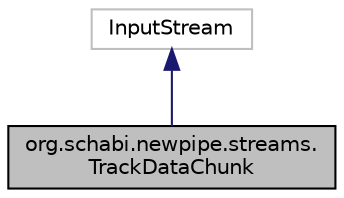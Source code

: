 digraph "org.schabi.newpipe.streams.TrackDataChunk"
{
 // LATEX_PDF_SIZE
  edge [fontname="Helvetica",fontsize="10",labelfontname="Helvetica",labelfontsize="10"];
  node [fontname="Helvetica",fontsize="10",shape=record];
  Node2 [label="org.schabi.newpipe.streams.\lTrackDataChunk",height=0.2,width=0.4,color="black", fillcolor="grey75", style="filled", fontcolor="black",tooltip=" "];
  Node3 -> Node2 [dir="back",color="midnightblue",fontsize="10",style="solid",fontname="Helvetica"];
  Node3 [label="InputStream",height=0.2,width=0.4,color="grey75", fillcolor="white", style="filled",tooltip=" "];
}
